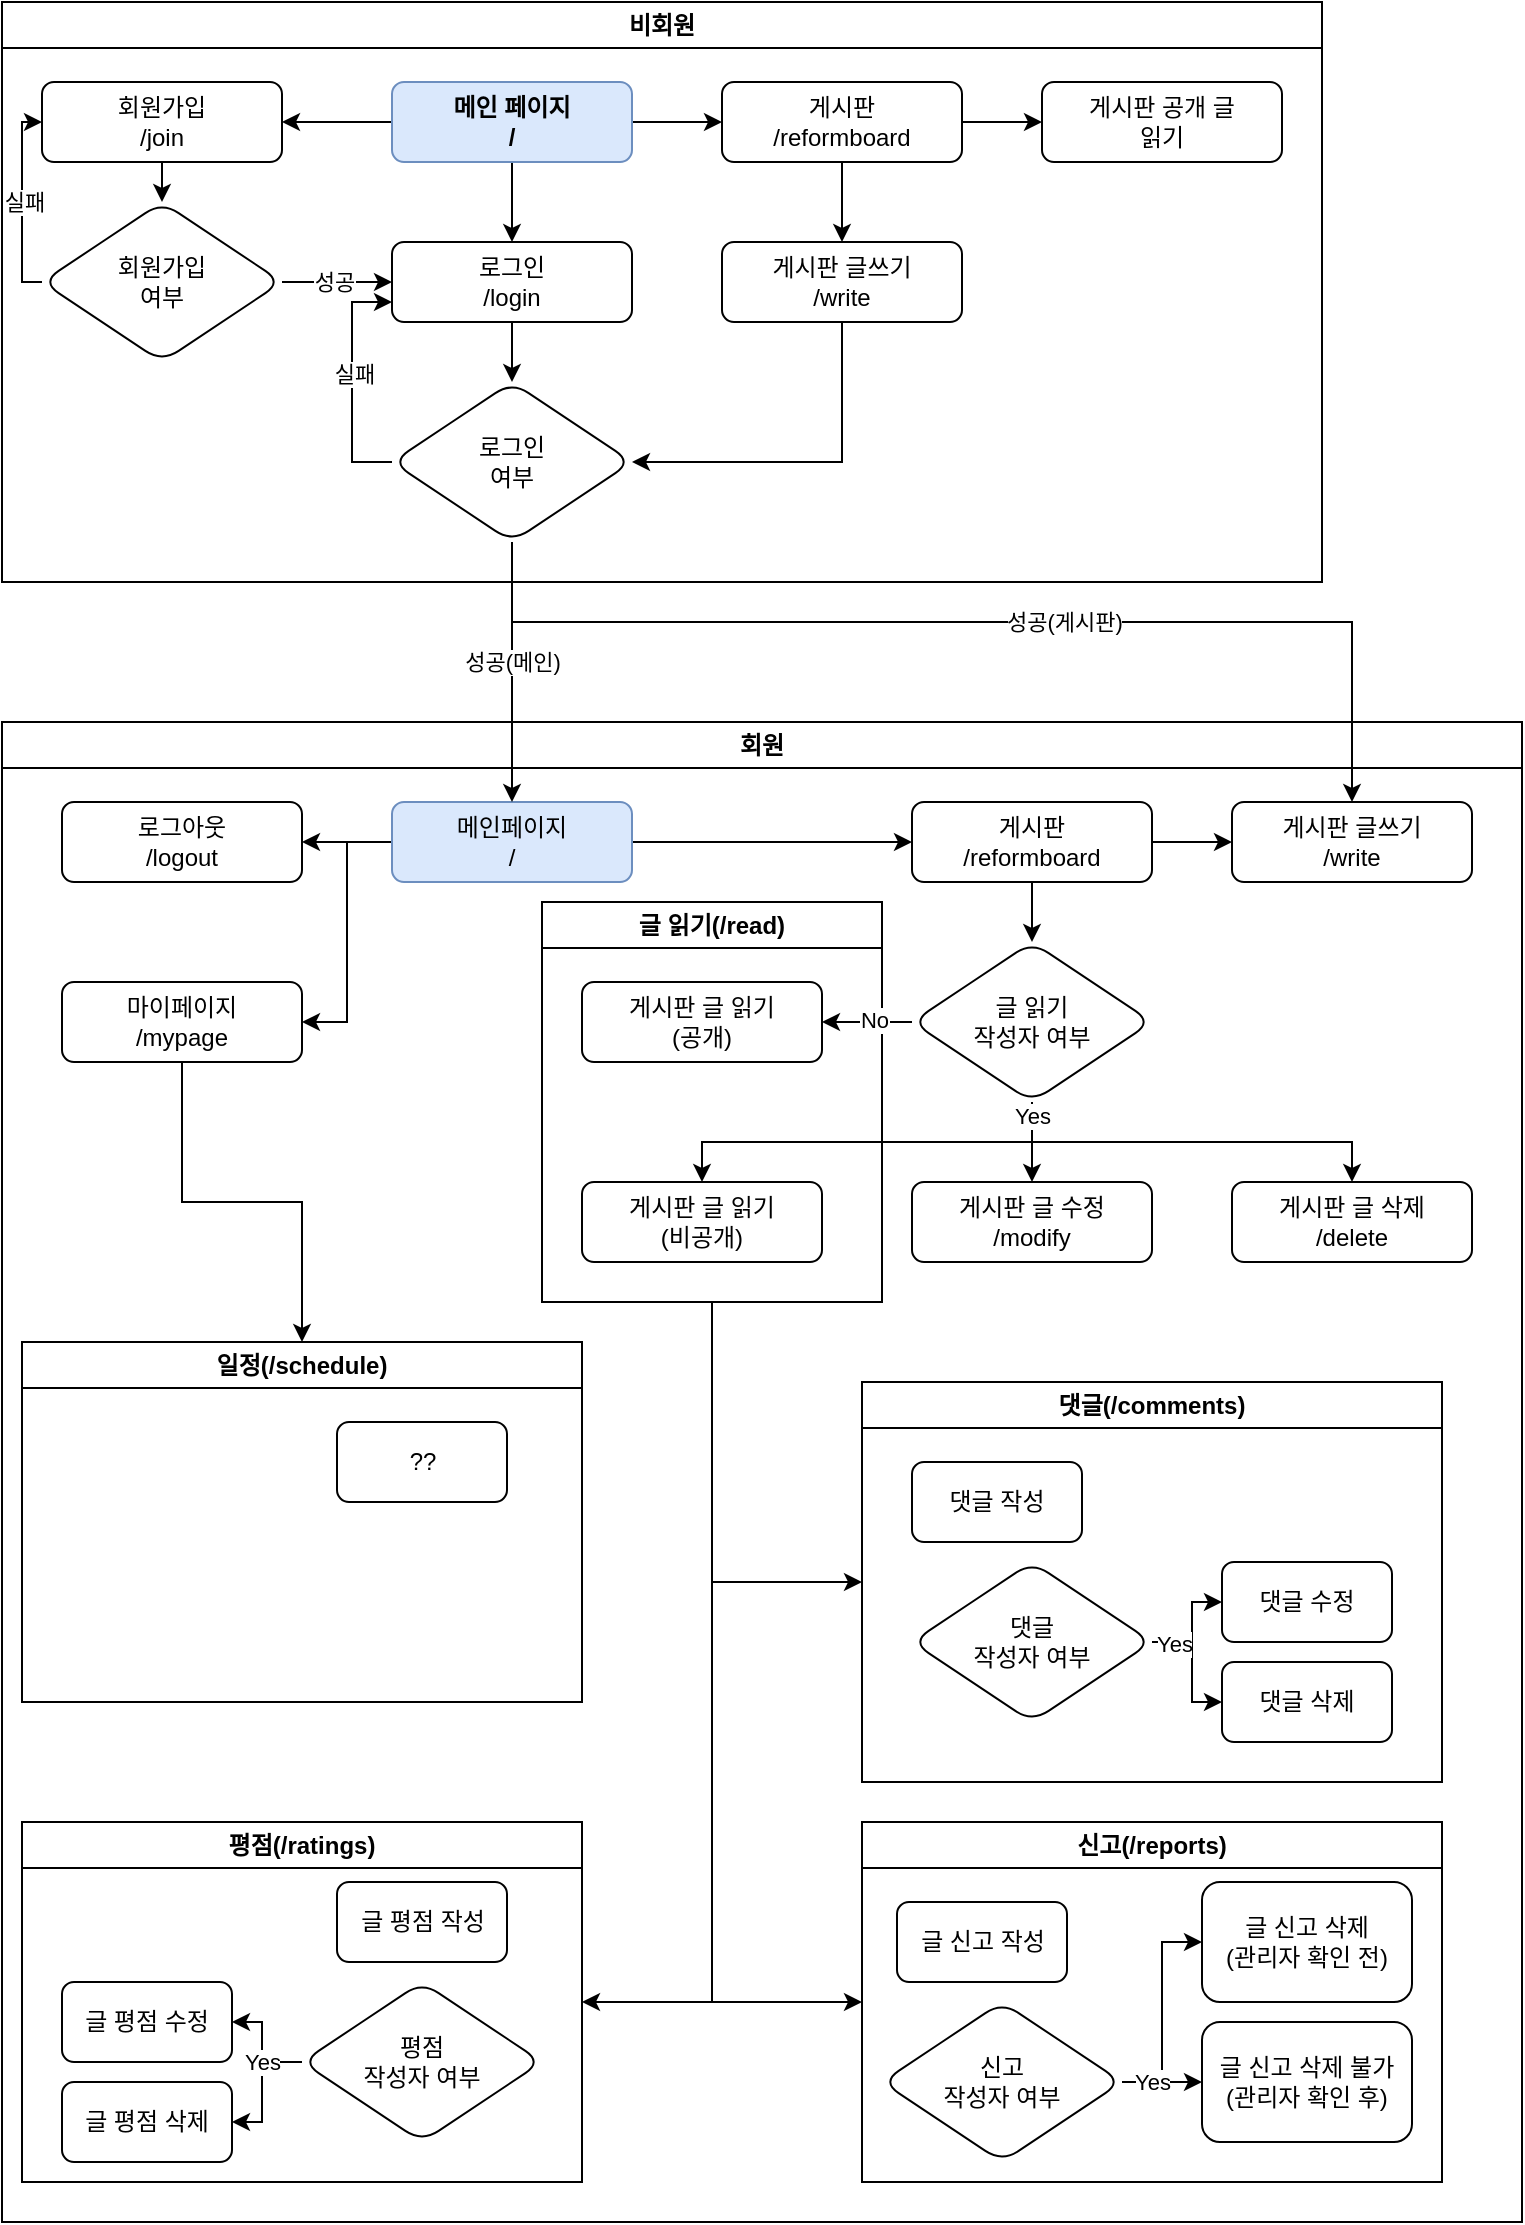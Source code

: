 <mxfile version="24.7.17">
  <diagram id="C5RBs43oDa-KdzZeNtuy" name="Page-1">
    <mxGraphModel dx="1434" dy="900" grid="1" gridSize="10" guides="1" tooltips="1" connect="1" arrows="1" fold="1" page="1" pageScale="1" pageWidth="827" pageHeight="1169" math="0" shadow="0">
      <root>
        <mxCell id="WIyWlLk6GJQsqaUBKTNV-0" />
        <mxCell id="WIyWlLk6GJQsqaUBKTNV-1" parent="WIyWlLk6GJQsqaUBKTNV-0" />
        <mxCell id="45w7jqHD4FWtg5tpyYvS-9" value="비회원" style="swimlane;whiteSpace=wrap;html=1;" parent="WIyWlLk6GJQsqaUBKTNV-1" vertex="1">
          <mxGeometry x="40" y="40" width="660" height="290" as="geometry" />
        </mxCell>
        <mxCell id="45w7jqHD4FWtg5tpyYvS-3" value="" style="edgeStyle=orthogonalEdgeStyle;rounded=0;orthogonalLoop=1;jettySize=auto;html=1;" parent="45w7jqHD4FWtg5tpyYvS-9" source="WIyWlLk6GJQsqaUBKTNV-3" target="45w7jqHD4FWtg5tpyYvS-2" edge="1">
          <mxGeometry relative="1" as="geometry" />
        </mxCell>
        <mxCell id="45w7jqHD4FWtg5tpyYvS-32" value="" style="edgeStyle=orthogonalEdgeStyle;rounded=0;orthogonalLoop=1;jettySize=auto;html=1;" parent="45w7jqHD4FWtg5tpyYvS-9" source="WIyWlLk6GJQsqaUBKTNV-3" target="45w7jqHD4FWtg5tpyYvS-31" edge="1">
          <mxGeometry relative="1" as="geometry" />
        </mxCell>
        <mxCell id="45w7jqHD4FWtg5tpyYvS-46" value="" style="edgeStyle=orthogonalEdgeStyle;rounded=0;orthogonalLoop=1;jettySize=auto;html=1;" parent="45w7jqHD4FWtg5tpyYvS-9" source="WIyWlLk6GJQsqaUBKTNV-3" target="45w7jqHD4FWtg5tpyYvS-44" edge="1">
          <mxGeometry relative="1" as="geometry" />
        </mxCell>
        <mxCell id="WIyWlLk6GJQsqaUBKTNV-3" value="메인 페이지&lt;div style=&quot;font-size: 12px;&quot;&gt;/&lt;/div&gt;" style="rounded=1;whiteSpace=wrap;html=1;fontSize=12;glass=0;strokeWidth=1;shadow=0;fontStyle=1;labelBackgroundColor=none;fillColor=#dae8fc;strokeColor=#6c8ebf;" parent="45w7jqHD4FWtg5tpyYvS-9" vertex="1">
          <mxGeometry x="195" y="40" width="120" height="40" as="geometry" />
        </mxCell>
        <mxCell id="45w7jqHD4FWtg5tpyYvS-29" value="" style="edgeStyle=orthogonalEdgeStyle;rounded=0;orthogonalLoop=1;jettySize=auto;html=1;" parent="45w7jqHD4FWtg5tpyYvS-9" source="45w7jqHD4FWtg5tpyYvS-2" target="45w7jqHD4FWtg5tpyYvS-28" edge="1">
          <mxGeometry relative="1" as="geometry" />
        </mxCell>
        <mxCell id="vwXj_90Lj-v6rzF7cGnl-1" value="" style="edgeStyle=orthogonalEdgeStyle;rounded=0;orthogonalLoop=1;jettySize=auto;html=1;" edge="1" parent="45w7jqHD4FWtg5tpyYvS-9" source="45w7jqHD4FWtg5tpyYvS-2" target="vwXj_90Lj-v6rzF7cGnl-0">
          <mxGeometry relative="1" as="geometry" />
        </mxCell>
        <mxCell id="45w7jqHD4FWtg5tpyYvS-2" value="게시판&lt;div&gt;/reformboard&lt;/div&gt;" style="whiteSpace=wrap;html=1;rounded=1;glass=0;strokeWidth=1;shadow=0;" parent="45w7jqHD4FWtg5tpyYvS-9" vertex="1">
          <mxGeometry x="360" y="40" width="120" height="40" as="geometry" />
        </mxCell>
        <mxCell id="45w7jqHD4FWtg5tpyYvS-57" style="edgeStyle=orthogonalEdgeStyle;rounded=0;orthogonalLoop=1;jettySize=auto;html=1;exitX=0;exitY=0.5;exitDx=0;exitDy=0;entryX=0;entryY=0.75;entryDx=0;entryDy=0;" parent="45w7jqHD4FWtg5tpyYvS-9" source="45w7jqHD4FWtg5tpyYvS-22" target="45w7jqHD4FWtg5tpyYvS-44" edge="1">
          <mxGeometry relative="1" as="geometry" />
        </mxCell>
        <mxCell id="45w7jqHD4FWtg5tpyYvS-58" value="실패" style="edgeLabel;html=1;align=center;verticalAlign=middle;resizable=0;points=[];" parent="45w7jqHD4FWtg5tpyYvS-57" vertex="1" connectable="0">
          <mxGeometry x="0.065" y="-1" relative="1" as="geometry">
            <mxPoint as="offset" />
          </mxGeometry>
        </mxCell>
        <mxCell id="45w7jqHD4FWtg5tpyYvS-22" value="로그인&lt;div&gt;여부&lt;/div&gt;" style="rhombus;whiteSpace=wrap;html=1;rounded=1;glass=0;strokeWidth=1;shadow=0;" parent="45w7jqHD4FWtg5tpyYvS-9" vertex="1">
          <mxGeometry x="195" y="190" width="120" height="80" as="geometry" />
        </mxCell>
        <mxCell id="45w7jqHD4FWtg5tpyYvS-47" value="" style="edgeStyle=orthogonalEdgeStyle;rounded=0;orthogonalLoop=1;jettySize=auto;html=1;entryX=1;entryY=0.5;entryDx=0;entryDy=0;exitX=0.5;exitY=1;exitDx=0;exitDy=0;" parent="45w7jqHD4FWtg5tpyYvS-9" source="45w7jqHD4FWtg5tpyYvS-28" target="45w7jqHD4FWtg5tpyYvS-22" edge="1">
          <mxGeometry relative="1" as="geometry" />
        </mxCell>
        <mxCell id="45w7jqHD4FWtg5tpyYvS-28" value="게시판 글쓰기&lt;div&gt;/write&lt;/div&gt;" style="whiteSpace=wrap;html=1;rounded=1;glass=0;strokeWidth=1;shadow=0;" parent="45w7jqHD4FWtg5tpyYvS-9" vertex="1">
          <mxGeometry x="360" y="120" width="120" height="40" as="geometry" />
        </mxCell>
        <mxCell id="45w7jqHD4FWtg5tpyYvS-52" style="edgeStyle=orthogonalEdgeStyle;rounded=0;orthogonalLoop=1;jettySize=auto;html=1;exitX=0.5;exitY=1;exitDx=0;exitDy=0;entryX=0.5;entryY=0;entryDx=0;entryDy=0;" parent="45w7jqHD4FWtg5tpyYvS-9" source="45w7jqHD4FWtg5tpyYvS-31" target="45w7jqHD4FWtg5tpyYvS-51" edge="1">
          <mxGeometry relative="1" as="geometry" />
        </mxCell>
        <mxCell id="45w7jqHD4FWtg5tpyYvS-31" value="회원가입&lt;div&gt;/join&lt;/div&gt;" style="rounded=1;whiteSpace=wrap;html=1;fontSize=12;glass=0;strokeWidth=1;shadow=0;" parent="45w7jqHD4FWtg5tpyYvS-9" vertex="1">
          <mxGeometry x="20" y="40" width="120" height="40" as="geometry" />
        </mxCell>
        <mxCell id="45w7jqHD4FWtg5tpyYvS-48" value="" style="edgeStyle=orthogonalEdgeStyle;rounded=0;orthogonalLoop=1;jettySize=auto;html=1;" parent="45w7jqHD4FWtg5tpyYvS-9" source="45w7jqHD4FWtg5tpyYvS-44" target="45w7jqHD4FWtg5tpyYvS-22" edge="1">
          <mxGeometry relative="1" as="geometry" />
        </mxCell>
        <mxCell id="45w7jqHD4FWtg5tpyYvS-44" value="로그인&lt;div&gt;/login&lt;/div&gt;" style="whiteSpace=wrap;html=1;rounded=1;glass=0;strokeWidth=1;shadow=0;" parent="45w7jqHD4FWtg5tpyYvS-9" vertex="1">
          <mxGeometry x="195" y="120" width="120" height="40" as="geometry" />
        </mxCell>
        <mxCell id="45w7jqHD4FWtg5tpyYvS-53" value="" style="edgeStyle=orthogonalEdgeStyle;rounded=0;orthogonalLoop=1;jettySize=auto;html=1;" parent="45w7jqHD4FWtg5tpyYvS-9" source="45w7jqHD4FWtg5tpyYvS-51" target="45w7jqHD4FWtg5tpyYvS-44" edge="1">
          <mxGeometry relative="1" as="geometry" />
        </mxCell>
        <mxCell id="45w7jqHD4FWtg5tpyYvS-54" value="성공" style="edgeLabel;html=1;align=center;verticalAlign=middle;resizable=0;points=[];" parent="45w7jqHD4FWtg5tpyYvS-53" vertex="1" connectable="0">
          <mxGeometry x="0.185" y="-4" relative="1" as="geometry">
            <mxPoint x="-7" y="-4" as="offset" />
          </mxGeometry>
        </mxCell>
        <mxCell id="45w7jqHD4FWtg5tpyYvS-55" style="edgeStyle=orthogonalEdgeStyle;rounded=0;orthogonalLoop=1;jettySize=auto;html=1;exitX=0;exitY=0.5;exitDx=0;exitDy=0;entryX=0;entryY=0.5;entryDx=0;entryDy=0;" parent="45w7jqHD4FWtg5tpyYvS-9" source="45w7jqHD4FWtg5tpyYvS-51" target="45w7jqHD4FWtg5tpyYvS-31" edge="1">
          <mxGeometry relative="1" as="geometry">
            <Array as="points">
              <mxPoint x="10" y="140" />
              <mxPoint x="10" y="60" />
            </Array>
          </mxGeometry>
        </mxCell>
        <mxCell id="45w7jqHD4FWtg5tpyYvS-56" value="실패" style="edgeLabel;html=1;align=center;verticalAlign=middle;resizable=0;points=[];" parent="45w7jqHD4FWtg5tpyYvS-55" vertex="1" connectable="0">
          <mxGeometry x="0.196" y="-1" relative="1" as="geometry">
            <mxPoint y="10" as="offset" />
          </mxGeometry>
        </mxCell>
        <mxCell id="45w7jqHD4FWtg5tpyYvS-51" value="회원가입&lt;div&gt;여부&lt;/div&gt;" style="rhombus;whiteSpace=wrap;html=1;rounded=1;glass=0;strokeWidth=1;shadow=0;" parent="45w7jqHD4FWtg5tpyYvS-9" vertex="1">
          <mxGeometry x="20" y="100" width="120" height="80" as="geometry" />
        </mxCell>
        <mxCell id="vwXj_90Lj-v6rzF7cGnl-0" value="게시판 공개&amp;nbsp;&lt;span style=&quot;background-color: initial;&quot;&gt;글&lt;/span&gt;&lt;div&gt;&lt;span style=&quot;background-color: initial;&quot;&gt;읽기&lt;/span&gt;&lt;/div&gt;" style="whiteSpace=wrap;html=1;rounded=1;glass=0;strokeWidth=1;shadow=0;" vertex="1" parent="45w7jqHD4FWtg5tpyYvS-9">
          <mxGeometry x="520" y="40" width="120" height="40" as="geometry" />
        </mxCell>
        <mxCell id="45w7jqHD4FWtg5tpyYvS-12" value="회원" style="swimlane;whiteSpace=wrap;html=1;" parent="WIyWlLk6GJQsqaUBKTNV-1" vertex="1">
          <mxGeometry x="40" y="400" width="760" height="750" as="geometry">
            <mxRectangle x="40" y="400" width="60" height="30" as="alternateBounds" />
          </mxGeometry>
        </mxCell>
        <mxCell id="vwXj_90Lj-v6rzF7cGnl-81" style="edgeStyle=orthogonalEdgeStyle;rounded=0;orthogonalLoop=1;jettySize=auto;html=1;exitX=0.5;exitY=1;exitDx=0;exitDy=0;entryX=0;entryY=0.5;entryDx=0;entryDy=0;" edge="1" parent="45w7jqHD4FWtg5tpyYvS-12" source="vwXj_90Lj-v6rzF7cGnl-75" target="vwXj_90Lj-v6rzF7cGnl-78">
          <mxGeometry relative="1" as="geometry" />
        </mxCell>
        <mxCell id="vwXj_90Lj-v6rzF7cGnl-94" style="edgeStyle=orthogonalEdgeStyle;rounded=0;orthogonalLoop=1;jettySize=auto;html=1;exitX=0.5;exitY=1;exitDx=0;exitDy=0;entryX=1;entryY=0.5;entryDx=0;entryDy=0;" edge="1" parent="45w7jqHD4FWtg5tpyYvS-12" source="vwXj_90Lj-v6rzF7cGnl-75" target="vwXj_90Lj-v6rzF7cGnl-86">
          <mxGeometry relative="1" as="geometry" />
        </mxCell>
        <mxCell id="vwXj_90Lj-v6rzF7cGnl-126" style="edgeStyle=orthogonalEdgeStyle;rounded=0;orthogonalLoop=1;jettySize=auto;html=1;exitX=0.5;exitY=1;exitDx=0;exitDy=0;entryX=0;entryY=0.5;entryDx=0;entryDy=0;" edge="1" parent="45w7jqHD4FWtg5tpyYvS-12" source="vwXj_90Lj-v6rzF7cGnl-75" target="vwXj_90Lj-v6rzF7cGnl-98">
          <mxGeometry relative="1" as="geometry" />
        </mxCell>
        <mxCell id="vwXj_90Lj-v6rzF7cGnl-75" value="글 읽기(/read)" style="swimlane;whiteSpace=wrap;html=1;" vertex="1" parent="45w7jqHD4FWtg5tpyYvS-12">
          <mxGeometry x="270" y="90" width="170" height="200" as="geometry" />
        </mxCell>
        <mxCell id="vwXj_90Lj-v6rzF7cGnl-70" style="edgeStyle=orthogonalEdgeStyle;rounded=0;orthogonalLoop=1;jettySize=auto;html=1;exitX=0.5;exitY=1;exitDx=0;exitDy=0;" edge="1" parent="45w7jqHD4FWtg5tpyYvS-12" source="vwXj_90Lj-v6rzF7cGnl-53" target="vwXj_90Lj-v6rzF7cGnl-59">
          <mxGeometry relative="1" as="geometry" />
        </mxCell>
        <mxCell id="vwXj_90Lj-v6rzF7cGnl-69" style="edgeStyle=orthogonalEdgeStyle;rounded=0;orthogonalLoop=1;jettySize=auto;html=1;exitX=0.5;exitY=1;exitDx=0;exitDy=0;entryX=0.5;entryY=0;entryDx=0;entryDy=0;" edge="1" parent="45w7jqHD4FWtg5tpyYvS-12" source="vwXj_90Lj-v6rzF7cGnl-53" target="vwXj_90Lj-v6rzF7cGnl-66">
          <mxGeometry relative="1" as="geometry" />
        </mxCell>
        <mxCell id="vwXj_90Lj-v6rzF7cGnl-46" value="" style="edgeStyle=orthogonalEdgeStyle;rounded=0;orthogonalLoop=1;jettySize=auto;html=1;" edge="1" parent="45w7jqHD4FWtg5tpyYvS-12" source="45w7jqHD4FWtg5tpyYvS-13" target="vwXj_90Lj-v6rzF7cGnl-45">
          <mxGeometry relative="1" as="geometry" />
        </mxCell>
        <mxCell id="vwXj_90Lj-v6rzF7cGnl-47" value="" style="edgeStyle=orthogonalEdgeStyle;rounded=0;orthogonalLoop=1;jettySize=auto;html=1;" edge="1" parent="45w7jqHD4FWtg5tpyYvS-12" source="45w7jqHD4FWtg5tpyYvS-13" target="vwXj_90Lj-v6rzF7cGnl-33">
          <mxGeometry relative="1" as="geometry" />
        </mxCell>
        <mxCell id="vwXj_90Lj-v6rzF7cGnl-72" style="edgeStyle=orthogonalEdgeStyle;rounded=0;orthogonalLoop=1;jettySize=auto;html=1;exitX=0;exitY=0.5;exitDx=0;exitDy=0;entryX=1;entryY=0.5;entryDx=0;entryDy=0;" edge="1" parent="45w7jqHD4FWtg5tpyYvS-12" source="45w7jqHD4FWtg5tpyYvS-13" target="vwXj_90Lj-v6rzF7cGnl-71">
          <mxGeometry relative="1" as="geometry" />
        </mxCell>
        <mxCell id="45w7jqHD4FWtg5tpyYvS-13" value="메인페이지&lt;div&gt;/&lt;/div&gt;" style="rounded=1;whiteSpace=wrap;html=1;fontSize=12;glass=0;strokeWidth=1;shadow=0;fillColor=#dae8fc;strokeColor=#6c8ebf;" parent="45w7jqHD4FWtg5tpyYvS-12" vertex="1">
          <mxGeometry x="195" y="40" width="120" height="40" as="geometry" />
        </mxCell>
        <mxCell id="45w7jqHD4FWtg5tpyYvS-7" value="게시판 글쓰기&lt;div&gt;/write&lt;/div&gt;" style="whiteSpace=wrap;html=1;rounded=1;glass=0;strokeWidth=1;shadow=0;" parent="45w7jqHD4FWtg5tpyYvS-12" vertex="1">
          <mxGeometry x="615" y="40" width="120" height="40" as="geometry" />
        </mxCell>
        <mxCell id="vwXj_90Lj-v6rzF7cGnl-48" value="" style="edgeStyle=orthogonalEdgeStyle;rounded=0;orthogonalLoop=1;jettySize=auto;html=1;" edge="1" parent="45w7jqHD4FWtg5tpyYvS-12" source="vwXj_90Lj-v6rzF7cGnl-33" target="45w7jqHD4FWtg5tpyYvS-7">
          <mxGeometry relative="1" as="geometry" />
        </mxCell>
        <mxCell id="vwXj_90Lj-v6rzF7cGnl-55" value="" style="edgeStyle=orthogonalEdgeStyle;rounded=0;orthogonalLoop=1;jettySize=auto;html=1;" edge="1" parent="45w7jqHD4FWtg5tpyYvS-12" source="vwXj_90Lj-v6rzF7cGnl-33" target="vwXj_90Lj-v6rzF7cGnl-53">
          <mxGeometry relative="1" as="geometry" />
        </mxCell>
        <mxCell id="vwXj_90Lj-v6rzF7cGnl-33" value="게시판&lt;div&gt;/reformboard&lt;/div&gt;" style="whiteSpace=wrap;html=1;rounded=1;glass=0;strokeWidth=1;shadow=0;" vertex="1" parent="45w7jqHD4FWtg5tpyYvS-12">
          <mxGeometry x="455" y="40" width="120" height="40" as="geometry" />
        </mxCell>
        <mxCell id="vwXj_90Lj-v6rzF7cGnl-45" value="로그아웃&lt;div&gt;/logout&lt;/div&gt;" style="whiteSpace=wrap;html=1;rounded=1;glass=0;strokeWidth=1;shadow=0;" vertex="1" parent="45w7jqHD4FWtg5tpyYvS-12">
          <mxGeometry x="30" y="40" width="120" height="40" as="geometry" />
        </mxCell>
        <mxCell id="vwXj_90Lj-v6rzF7cGnl-57" value="" style="edgeStyle=orthogonalEdgeStyle;rounded=0;orthogonalLoop=1;jettySize=auto;html=1;" edge="1" parent="45w7jqHD4FWtg5tpyYvS-12" source="vwXj_90Lj-v6rzF7cGnl-53" target="vwXj_90Lj-v6rzF7cGnl-56">
          <mxGeometry relative="1" as="geometry" />
        </mxCell>
        <mxCell id="vwXj_90Lj-v6rzF7cGnl-62" value="No" style="edgeLabel;html=1;align=center;verticalAlign=middle;resizable=0;points=[];" vertex="1" connectable="0" parent="vwXj_90Lj-v6rzF7cGnl-57">
          <mxGeometry x="-0.15" y="-1" relative="1" as="geometry">
            <mxPoint as="offset" />
          </mxGeometry>
        </mxCell>
        <mxCell id="vwXj_90Lj-v6rzF7cGnl-64" value="" style="edgeStyle=orthogonalEdgeStyle;rounded=0;orthogonalLoop=1;jettySize=auto;html=1;" edge="1" parent="45w7jqHD4FWtg5tpyYvS-12" source="vwXj_90Lj-v6rzF7cGnl-53" target="vwXj_90Lj-v6rzF7cGnl-63">
          <mxGeometry relative="1" as="geometry" />
        </mxCell>
        <mxCell id="vwXj_90Lj-v6rzF7cGnl-65" value="Yes" style="edgeLabel;html=1;align=center;verticalAlign=middle;resizable=0;points=[];" vertex="1" connectable="0" parent="vwXj_90Lj-v6rzF7cGnl-64">
          <mxGeometry x="-0.656" relative="1" as="geometry">
            <mxPoint as="offset" />
          </mxGeometry>
        </mxCell>
        <mxCell id="vwXj_90Lj-v6rzF7cGnl-53" value="글 읽기&lt;div&gt;작성자 여부&lt;/div&gt;" style="rhombus;whiteSpace=wrap;html=1;rounded=1;glass=0;strokeWidth=1;shadow=0;" vertex="1" parent="45w7jqHD4FWtg5tpyYvS-12">
          <mxGeometry x="455" y="110" width="120" height="80" as="geometry" />
        </mxCell>
        <mxCell id="vwXj_90Lj-v6rzF7cGnl-56" value="게시판 글 읽기&lt;div&gt;(공개)&lt;/div&gt;" style="whiteSpace=wrap;html=1;rounded=1;glass=0;strokeWidth=1;shadow=0;" vertex="1" parent="45w7jqHD4FWtg5tpyYvS-12">
          <mxGeometry x="290" y="130" width="120" height="40" as="geometry" />
        </mxCell>
        <mxCell id="vwXj_90Lj-v6rzF7cGnl-59" value="게시판 글 읽기&lt;div&gt;(비공개)&lt;/div&gt;" style="whiteSpace=wrap;html=1;rounded=1;glass=0;strokeWidth=1;shadow=0;" vertex="1" parent="45w7jqHD4FWtg5tpyYvS-12">
          <mxGeometry x="290" y="230" width="120" height="40" as="geometry" />
        </mxCell>
        <mxCell id="vwXj_90Lj-v6rzF7cGnl-63" value="게시판 글 수정&lt;div&gt;/modify&lt;/div&gt;" style="whiteSpace=wrap;html=1;rounded=1;glass=0;strokeWidth=1;shadow=0;" vertex="1" parent="45w7jqHD4FWtg5tpyYvS-12">
          <mxGeometry x="455" y="230" width="120" height="40" as="geometry" />
        </mxCell>
        <mxCell id="vwXj_90Lj-v6rzF7cGnl-66" value="게시판 글 삭제&lt;div&gt;/delete&lt;/div&gt;" style="whiteSpace=wrap;html=1;rounded=1;glass=0;strokeWidth=1;shadow=0;" vertex="1" parent="45w7jqHD4FWtg5tpyYvS-12">
          <mxGeometry x="615" y="230" width="120" height="40" as="geometry" />
        </mxCell>
        <mxCell id="vwXj_90Lj-v6rzF7cGnl-130" style="edgeStyle=orthogonalEdgeStyle;rounded=0;orthogonalLoop=1;jettySize=auto;html=1;exitX=0.5;exitY=1;exitDx=0;exitDy=0;entryX=0.5;entryY=0;entryDx=0;entryDy=0;" edge="1" parent="45w7jqHD4FWtg5tpyYvS-12" source="vwXj_90Lj-v6rzF7cGnl-71" target="vwXj_90Lj-v6rzF7cGnl-120">
          <mxGeometry relative="1" as="geometry" />
        </mxCell>
        <mxCell id="vwXj_90Lj-v6rzF7cGnl-71" value="마이페이지&lt;div&gt;/mypage&lt;/div&gt;" style="whiteSpace=wrap;html=1;rounded=1;glass=0;strokeWidth=1;shadow=0;" vertex="1" parent="45w7jqHD4FWtg5tpyYvS-12">
          <mxGeometry x="30" y="130" width="120" height="40" as="geometry" />
        </mxCell>
        <mxCell id="vwXj_90Lj-v6rzF7cGnl-78" value="댓글(/&lt;span style=&quot;background-color: initial;&quot;&gt;comments)&lt;/span&gt;" style="swimlane;whiteSpace=wrap;html=1;" vertex="1" parent="45w7jqHD4FWtg5tpyYvS-12">
          <mxGeometry x="430" y="330" width="290" height="200" as="geometry" />
        </mxCell>
        <mxCell id="vwXj_90Lj-v6rzF7cGnl-76" value="댓글 작성" style="whiteSpace=wrap;html=1;rounded=1;glass=0;strokeWidth=1;shadow=0;" vertex="1" parent="vwXj_90Lj-v6rzF7cGnl-78">
          <mxGeometry x="25" y="40" width="85" height="40" as="geometry" />
        </mxCell>
        <mxCell id="vwXj_90Lj-v6rzF7cGnl-77" value="댓글 수정" style="whiteSpace=wrap;html=1;rounded=1;glass=0;strokeWidth=1;shadow=0;" vertex="1" parent="vwXj_90Lj-v6rzF7cGnl-78">
          <mxGeometry x="180" y="90" width="85" height="40" as="geometry" />
        </mxCell>
        <mxCell id="vwXj_90Lj-v6rzF7cGnl-79" value="댓글 삭제" style="whiteSpace=wrap;html=1;rounded=1;glass=0;strokeWidth=1;shadow=0;" vertex="1" parent="vwXj_90Lj-v6rzF7cGnl-78">
          <mxGeometry x="180" y="140" width="85" height="40" as="geometry" />
        </mxCell>
        <mxCell id="vwXj_90Lj-v6rzF7cGnl-82" style="edgeStyle=orthogonalEdgeStyle;rounded=0;orthogonalLoop=1;jettySize=auto;html=1;exitX=1;exitY=0.5;exitDx=0;exitDy=0;entryX=0;entryY=0.5;entryDx=0;entryDy=0;" edge="1" parent="vwXj_90Lj-v6rzF7cGnl-78" source="vwXj_90Lj-v6rzF7cGnl-80" target="vwXj_90Lj-v6rzF7cGnl-77">
          <mxGeometry relative="1" as="geometry" />
        </mxCell>
        <mxCell id="vwXj_90Lj-v6rzF7cGnl-83" style="edgeStyle=orthogonalEdgeStyle;rounded=0;orthogonalLoop=1;jettySize=auto;html=1;exitX=1;exitY=0.5;exitDx=0;exitDy=0;entryX=0;entryY=0.5;entryDx=0;entryDy=0;" edge="1" parent="vwXj_90Lj-v6rzF7cGnl-78" source="vwXj_90Lj-v6rzF7cGnl-80" target="vwXj_90Lj-v6rzF7cGnl-79">
          <mxGeometry relative="1" as="geometry" />
        </mxCell>
        <mxCell id="vwXj_90Lj-v6rzF7cGnl-84" value="Yes" style="edgeLabel;html=1;align=center;verticalAlign=middle;resizable=0;points=[];" vertex="1" connectable="0" parent="vwXj_90Lj-v6rzF7cGnl-83">
          <mxGeometry x="-0.667" y="-1" relative="1" as="geometry">
            <mxPoint as="offset" />
          </mxGeometry>
        </mxCell>
        <mxCell id="vwXj_90Lj-v6rzF7cGnl-80" value="댓글&lt;div&gt;작성자 여부&lt;/div&gt;" style="rhombus;whiteSpace=wrap;html=1;rounded=1;glass=0;strokeWidth=1;shadow=0;" vertex="1" parent="vwXj_90Lj-v6rzF7cGnl-78">
          <mxGeometry x="25" y="90" width="120" height="80" as="geometry" />
        </mxCell>
        <mxCell id="vwXj_90Lj-v6rzF7cGnl-86" value="평점(/ratings&lt;span style=&quot;background-color: initial;&quot;&gt;)&lt;/span&gt;" style="swimlane;whiteSpace=wrap;html=1;" vertex="1" parent="45w7jqHD4FWtg5tpyYvS-12">
          <mxGeometry x="10" y="550" width="280" height="180" as="geometry" />
        </mxCell>
        <mxCell id="vwXj_90Lj-v6rzF7cGnl-87" value="글 평점 작성" style="whiteSpace=wrap;html=1;rounded=1;glass=0;strokeWidth=1;shadow=0;" vertex="1" parent="vwXj_90Lj-v6rzF7cGnl-86">
          <mxGeometry x="157.5" y="30" width="85" height="40" as="geometry" />
        </mxCell>
        <mxCell id="vwXj_90Lj-v6rzF7cGnl-96" style="edgeStyle=orthogonalEdgeStyle;rounded=0;orthogonalLoop=1;jettySize=auto;html=1;exitX=0;exitY=0.5;exitDx=0;exitDy=0;entryX=1;entryY=0.5;entryDx=0;entryDy=0;" edge="1" parent="vwXj_90Lj-v6rzF7cGnl-86" source="vwXj_90Lj-v6rzF7cGnl-93" target="vwXj_90Lj-v6rzF7cGnl-88">
          <mxGeometry relative="1" as="geometry" />
        </mxCell>
        <mxCell id="vwXj_90Lj-v6rzF7cGnl-97" style="edgeStyle=orthogonalEdgeStyle;rounded=0;orthogonalLoop=1;jettySize=auto;html=1;exitX=0;exitY=0.5;exitDx=0;exitDy=0;entryX=1;entryY=0.5;entryDx=0;entryDy=0;" edge="1" parent="vwXj_90Lj-v6rzF7cGnl-86" source="vwXj_90Lj-v6rzF7cGnl-93" target="vwXj_90Lj-v6rzF7cGnl-89">
          <mxGeometry relative="1" as="geometry" />
        </mxCell>
        <mxCell id="vwXj_90Lj-v6rzF7cGnl-105" value="Yes" style="edgeLabel;html=1;align=center;verticalAlign=middle;resizable=0;points=[];" vertex="1" connectable="0" parent="vwXj_90Lj-v6rzF7cGnl-97">
          <mxGeometry x="-0.026" y="-2" relative="1" as="geometry">
            <mxPoint x="2" y="-12" as="offset" />
          </mxGeometry>
        </mxCell>
        <mxCell id="vwXj_90Lj-v6rzF7cGnl-93" value="&lt;div&gt;평점&lt;/div&gt;&lt;div&gt;작성자 여부&lt;/div&gt;" style="rhombus;whiteSpace=wrap;html=1;rounded=1;glass=0;strokeWidth=1;shadow=0;" vertex="1" parent="vwXj_90Lj-v6rzF7cGnl-86">
          <mxGeometry x="140" y="80" width="120" height="80" as="geometry" />
        </mxCell>
        <mxCell id="vwXj_90Lj-v6rzF7cGnl-88" value="글 평점 수정" style="whiteSpace=wrap;html=1;rounded=1;glass=0;strokeWidth=1;shadow=0;" vertex="1" parent="vwXj_90Lj-v6rzF7cGnl-86">
          <mxGeometry x="20" y="80" width="85" height="40" as="geometry" />
        </mxCell>
        <mxCell id="vwXj_90Lj-v6rzF7cGnl-89" value="글 평점 삭제" style="whiteSpace=wrap;html=1;rounded=1;glass=0;strokeWidth=1;shadow=0;" vertex="1" parent="vwXj_90Lj-v6rzF7cGnl-86">
          <mxGeometry x="20" y="130" width="85" height="40" as="geometry" />
        </mxCell>
        <mxCell id="vwXj_90Lj-v6rzF7cGnl-98" value="신고(/reports&lt;span style=&quot;background-color: initial;&quot;&gt;)&lt;/span&gt;" style="swimlane;whiteSpace=wrap;html=1;" vertex="1" parent="45w7jqHD4FWtg5tpyYvS-12">
          <mxGeometry x="430" y="550" width="290" height="180" as="geometry" />
        </mxCell>
        <mxCell id="vwXj_90Lj-v6rzF7cGnl-129" style="edgeStyle=orthogonalEdgeStyle;rounded=0;orthogonalLoop=1;jettySize=auto;html=1;exitX=1;exitY=0.5;exitDx=0;exitDy=0;" edge="1" parent="vwXj_90Lj-v6rzF7cGnl-98" source="vwXj_90Lj-v6rzF7cGnl-102" target="vwXj_90Lj-v6rzF7cGnl-128">
          <mxGeometry relative="1" as="geometry" />
        </mxCell>
        <mxCell id="vwXj_90Lj-v6rzF7cGnl-99" value="글 신고 작성" style="whiteSpace=wrap;html=1;rounded=1;glass=0;strokeWidth=1;shadow=0;" vertex="1" parent="vwXj_90Lj-v6rzF7cGnl-98">
          <mxGeometry x="17.5" y="40" width="85" height="40" as="geometry" />
        </mxCell>
        <mxCell id="vwXj_90Lj-v6rzF7cGnl-109" value="" style="edgeStyle=orthogonalEdgeStyle;rounded=0;orthogonalLoop=1;jettySize=auto;html=1;" edge="1" parent="vwXj_90Lj-v6rzF7cGnl-98" source="vwXj_90Lj-v6rzF7cGnl-102" target="vwXj_90Lj-v6rzF7cGnl-104">
          <mxGeometry relative="1" as="geometry" />
        </mxCell>
        <mxCell id="vwXj_90Lj-v6rzF7cGnl-110" value="Yes" style="edgeLabel;html=1;align=center;verticalAlign=middle;resizable=0;points=[];" vertex="1" connectable="0" parent="vwXj_90Lj-v6rzF7cGnl-109">
          <mxGeometry x="0.197" y="1" relative="1" as="geometry">
            <mxPoint x="-9" y="1" as="offset" />
          </mxGeometry>
        </mxCell>
        <mxCell id="vwXj_90Lj-v6rzF7cGnl-102" value="&lt;div&gt;신고&lt;/div&gt;&lt;div&gt;작성자 여부&lt;/div&gt;" style="rhombus;whiteSpace=wrap;html=1;rounded=1;glass=0;strokeWidth=1;shadow=0;" vertex="1" parent="vwXj_90Lj-v6rzF7cGnl-98">
          <mxGeometry x="10" y="90" width="120" height="80" as="geometry" />
        </mxCell>
        <mxCell id="vwXj_90Lj-v6rzF7cGnl-104" value="글 신고 삭제 불가&lt;div&gt;(관리자 확인 후)&lt;/div&gt;" style="whiteSpace=wrap;html=1;rounded=1;glass=0;strokeWidth=1;shadow=0;" vertex="1" parent="vwXj_90Lj-v6rzF7cGnl-98">
          <mxGeometry x="170" y="100" width="105" height="60" as="geometry" />
        </mxCell>
        <mxCell id="vwXj_90Lj-v6rzF7cGnl-128" value="글 신고 삭제&lt;div&gt;(관리자 확인 전)&lt;/div&gt;" style="whiteSpace=wrap;html=1;rounded=1;glass=0;strokeWidth=1;shadow=0;" vertex="1" parent="vwXj_90Lj-v6rzF7cGnl-98">
          <mxGeometry x="170" y="30" width="105" height="60" as="geometry" />
        </mxCell>
        <mxCell id="vwXj_90Lj-v6rzF7cGnl-120" value="일정(/schedule&lt;span style=&quot;background-color: initial;&quot;&gt;)&lt;/span&gt;" style="swimlane;whiteSpace=wrap;html=1;" vertex="1" parent="45w7jqHD4FWtg5tpyYvS-12">
          <mxGeometry x="10" y="310" width="280" height="180" as="geometry" />
        </mxCell>
        <mxCell id="vwXj_90Lj-v6rzF7cGnl-121" value="??" style="whiteSpace=wrap;html=1;rounded=1;glass=0;strokeWidth=1;shadow=0;" vertex="1" parent="vwXj_90Lj-v6rzF7cGnl-120">
          <mxGeometry x="157.5" y="40" width="85" height="40" as="geometry" />
        </mxCell>
        <mxCell id="45w7jqHD4FWtg5tpyYvS-34" style="edgeStyle=orthogonalEdgeStyle;rounded=0;orthogonalLoop=1;jettySize=auto;html=1;exitX=0.5;exitY=1;exitDx=0;exitDy=0;" parent="WIyWlLk6GJQsqaUBKTNV-1" source="45w7jqHD4FWtg5tpyYvS-22" target="45w7jqHD4FWtg5tpyYvS-13" edge="1">
          <mxGeometry relative="1" as="geometry">
            <Array as="points">
              <mxPoint x="295" y="400" />
              <mxPoint x="295" y="400" />
            </Array>
          </mxGeometry>
        </mxCell>
        <mxCell id="45w7jqHD4FWtg5tpyYvS-35" value="성공(메인)" style="edgeLabel;html=1;align=center;verticalAlign=middle;resizable=0;points=[];" parent="45w7jqHD4FWtg5tpyYvS-34" vertex="1" connectable="0">
          <mxGeometry x="0.014" y="2" relative="1" as="geometry">
            <mxPoint x="-2" y="-6" as="offset" />
          </mxGeometry>
        </mxCell>
        <mxCell id="vwXj_90Lj-v6rzF7cGnl-73" style="edgeStyle=orthogonalEdgeStyle;rounded=0;orthogonalLoop=1;jettySize=auto;html=1;exitX=0.5;exitY=1;exitDx=0;exitDy=0;entryX=0.5;entryY=0;entryDx=0;entryDy=0;" edge="1" parent="WIyWlLk6GJQsqaUBKTNV-1" source="45w7jqHD4FWtg5tpyYvS-22" target="45w7jqHD4FWtg5tpyYvS-7">
          <mxGeometry relative="1" as="geometry">
            <Array as="points">
              <mxPoint x="295" y="350" />
              <mxPoint x="715" y="350" />
            </Array>
          </mxGeometry>
        </mxCell>
        <mxCell id="vwXj_90Lj-v6rzF7cGnl-74" value="성공(게시판)" style="edgeLabel;html=1;align=center;verticalAlign=middle;resizable=0;points=[];" vertex="1" connectable="0" parent="vwXj_90Lj-v6rzF7cGnl-73">
          <mxGeometry x="0.149" relative="1" as="geometry">
            <mxPoint as="offset" />
          </mxGeometry>
        </mxCell>
      </root>
    </mxGraphModel>
  </diagram>
</mxfile>
